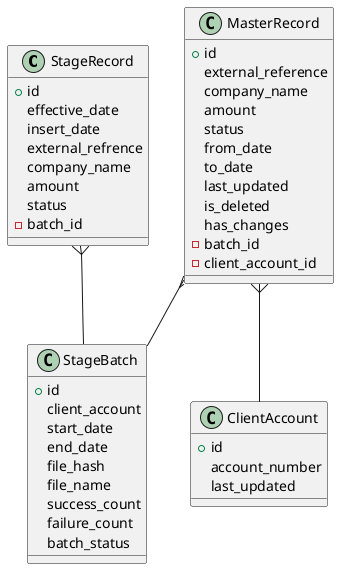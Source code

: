 @startuml ERD Design

class StageRecord {
    +id
    effective_date
    insert_date
    external_refrence
    company_name
    amount
    status
    -batch_id
}

class StageBatch {
    +id
    client_account
    start_date
    end_date
    file_hash
    file_name
    success_count
    failure_count
    batch_status
}

class MasterRecord {
    +id
    external_reference
    company_name
    amount
    status
    from_date
    to_date
    last_updated
    is_deleted    
    has_changes
    -batch_id
    -client_account_id
}

class ClientAccount {
    +id
    account_number
    last_updated
}

StageRecord }-- StageBatch
MasterRecord }-- ClientAccount
MasterRecord }-- StageBatch

@enduml
